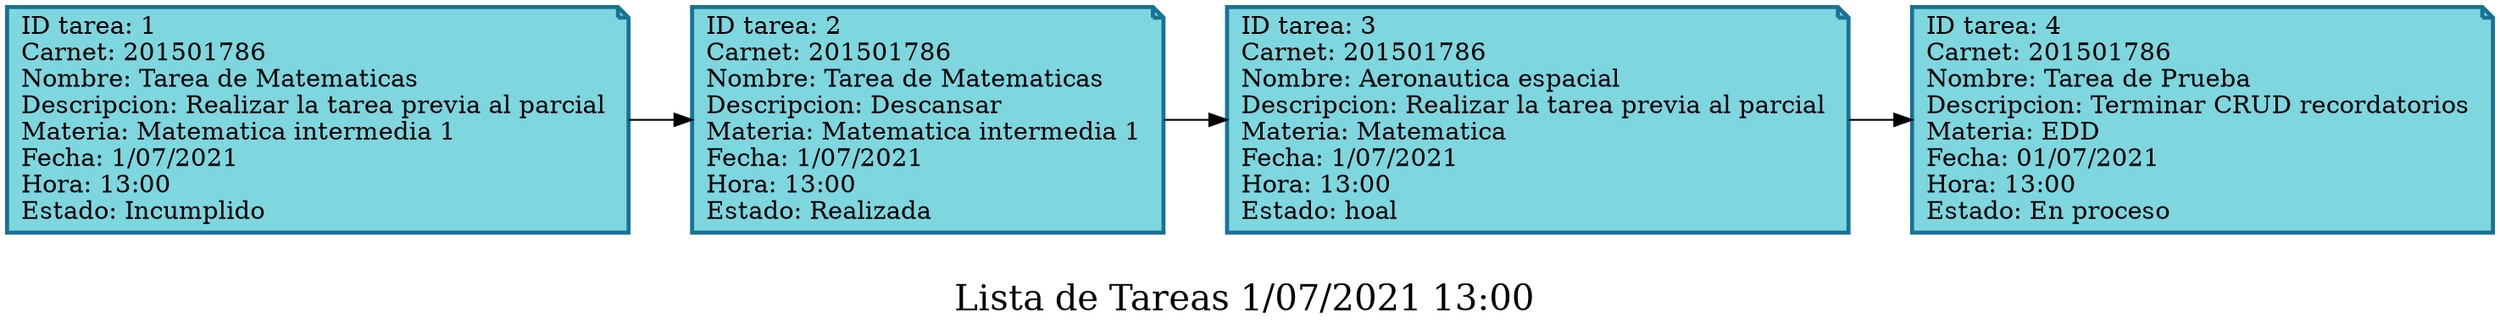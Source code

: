 
        digraph List {
        rankdir=LR;
        label="\nLista de Tareas 1/07/2021 13:00 " fontsize=20;
        node [shape = note, color="#187296", style=filled, fillcolor="#7ed6df" penwidth=2.3];
        
		N1 [label="\ID tarea: 1 \lCarnet: 201501786 \lNombre: Tarea de Matematicas \lDescripcion: Realizar la tarea previa al parcial \lMateria: Matematica intermedia 1 \lFecha: 1/07/2021 \lHora: 13:00 \lEstado: Incumplido\l"];
		N2 [label="\ID tarea: 2 \lCarnet: 201501786 \lNombre: Tarea de Matematicas \lDescripcion: Descansar \lMateria: Matematica intermedia 1 \lFecha: 1/07/2021 \lHora: 13:00 \lEstado: Realizada\l"];
		N3 [label="\ID tarea: 3 \lCarnet: 201501786 \lNombre: Aeronautica espacial \lDescripcion: Realizar la tarea previa al parcial \lMateria: Matematica \lFecha: 1/07/2021 \lHora: 13:00 \lEstado: hoal\l"];
		N4 [label="\ID tarea: 4 \lCarnet: 201501786 \lNombre: Tarea de Prueba \lDescripcion: Terminar CRUD recordatorios \lMateria: EDD \lFecha: 01/07/2021 \lHora: 13:00 \lEstado: En proceso\l"];
		N1 -> N2
		N2 -> N3
		N3 -> N4
}